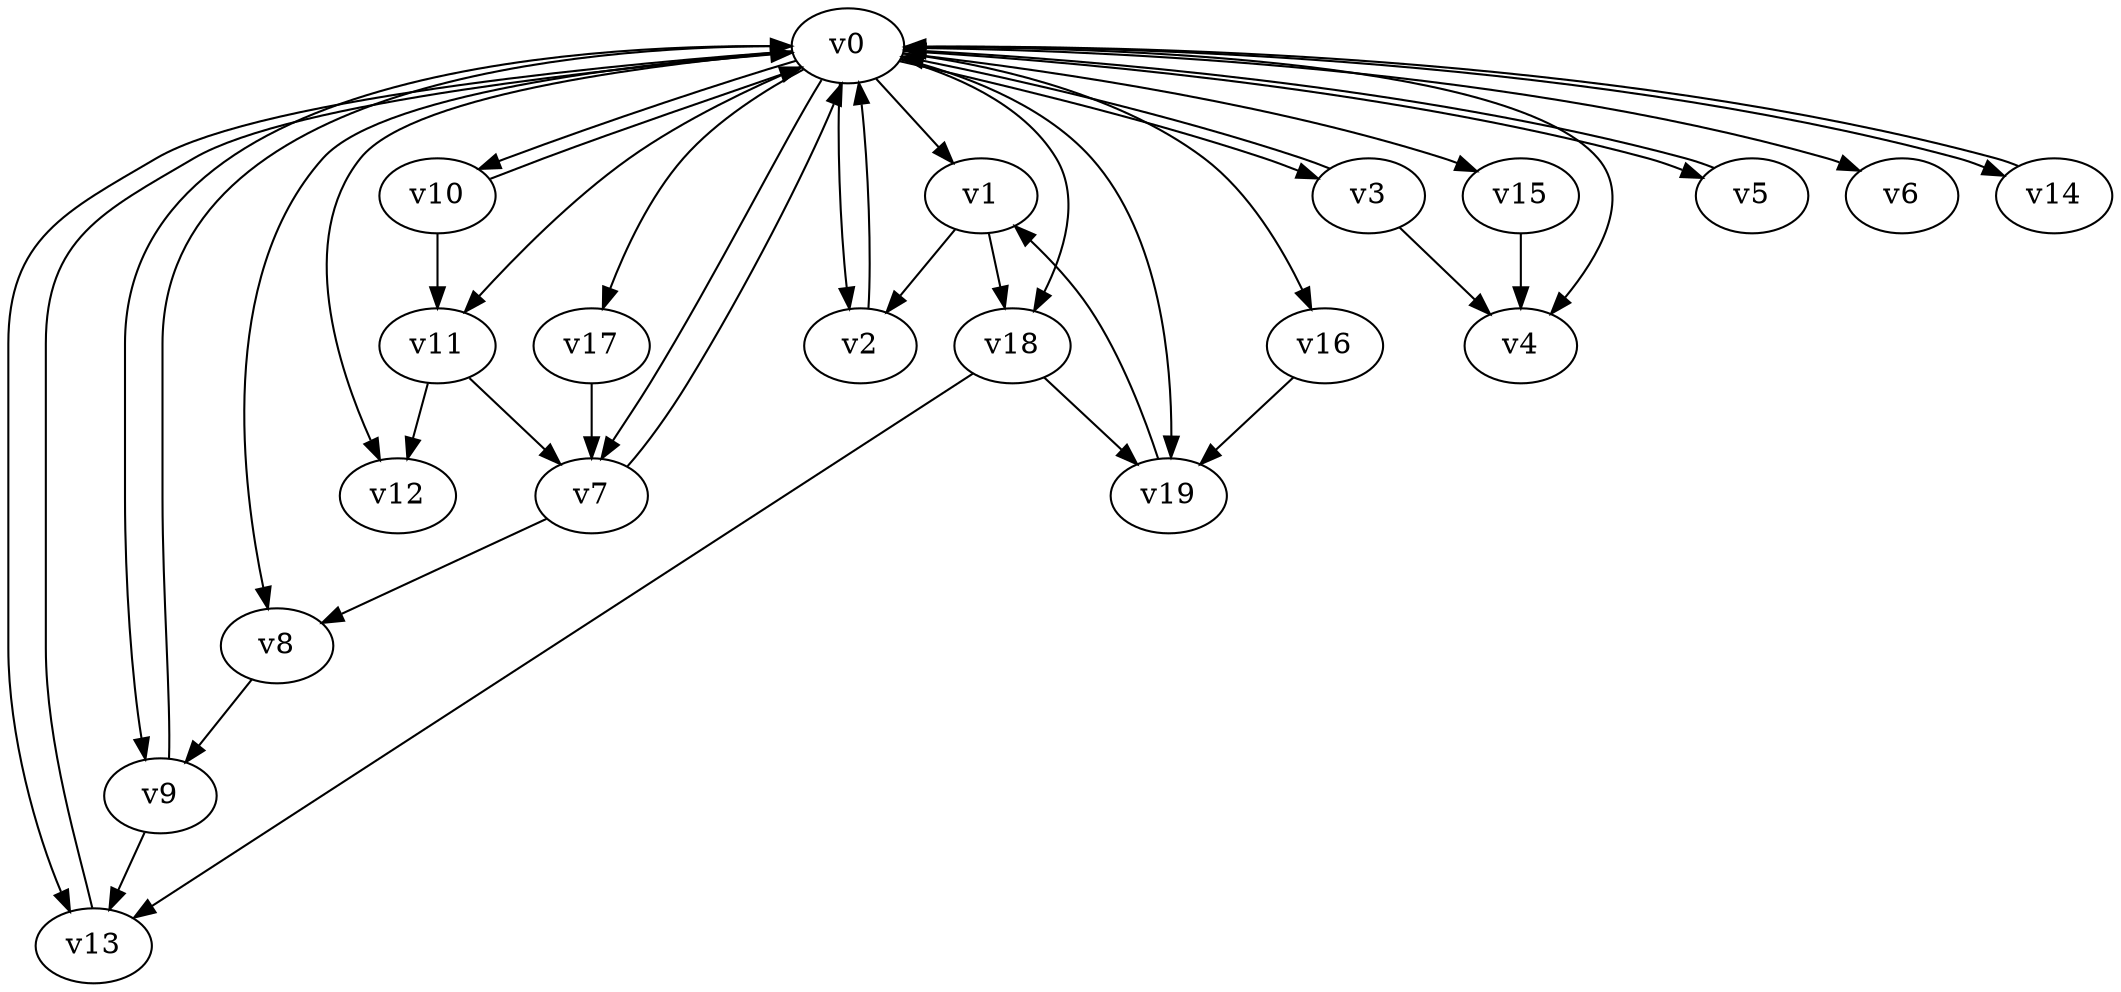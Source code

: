 digraph buchi_test020 {
    v0 [name="v0", player=1, priority=0];
    v1 [name="v1", player=1, priority=0];
    v2 [name="v2", player=0, priority=1];
    v3 [name="v3", player=1, priority=0];
    v4 [name="v4", player=0, priority=1];
    v5 [name="v5", player=0, priority=0];
    v6 [name="v6", player=0, priority=0];
    v7 [name="v7", player=0, priority=1];
    v8 [name="v8", player=0, priority=1];
    v9 [name="v9", player=0, priority=1];
    v10 [name="v10", player=0, priority=0];
    v11 [name="v11", player=1, priority=0];
    v12 [name="v12", player=0, priority=0];
    v13 [name="v13", player=0, priority=1];
    v14 [name="v14", player=1, priority=1];
    v15 [name="v15", player=0, priority=1];
    v16 [name="v16", player=0, priority=1];
    v17 [name="v17", player=0, priority=1];
    v18 [name="v18", player=1, priority=0];
    v19 [name="v19", player=0, priority=0];
    v3 -> v4;
    v0 -> v2;
    v10 -> v0;
    v8 -> v9;
    v0 -> v5;
    v0 -> v8;
    v0 -> v14;
    v0 -> v11;
    v0 -> v17;
    v1 -> v18;
    v16 -> v19;
    v18 -> v13;
    v18 -> v19;
    v3 -> v0;
    v14 -> v0;
    v5 -> v0;
    v0 -> v1;
    v0 -> v7;
    v11 -> v7;
    v1 -> v2;
    v0 -> v4;
    v0 -> v10;
    v0 -> v16;
    v10 -> v11;
    v15 -> v4;
    v0 -> v13;
    v0 -> v19;
    v7 -> v0;
    v9 -> v13;
    v9 -> v0;
    v17 -> v7;
    v19 -> v1;
    v0 -> v3;
    v2 -> v0;
    v0 -> v9;
    v13 -> v0;
    v0 -> v6;
    v0 -> v12;
    v11 -> v12;
    v0 -> v15;
    v0 -> v18;
    v7 -> v8;
}
